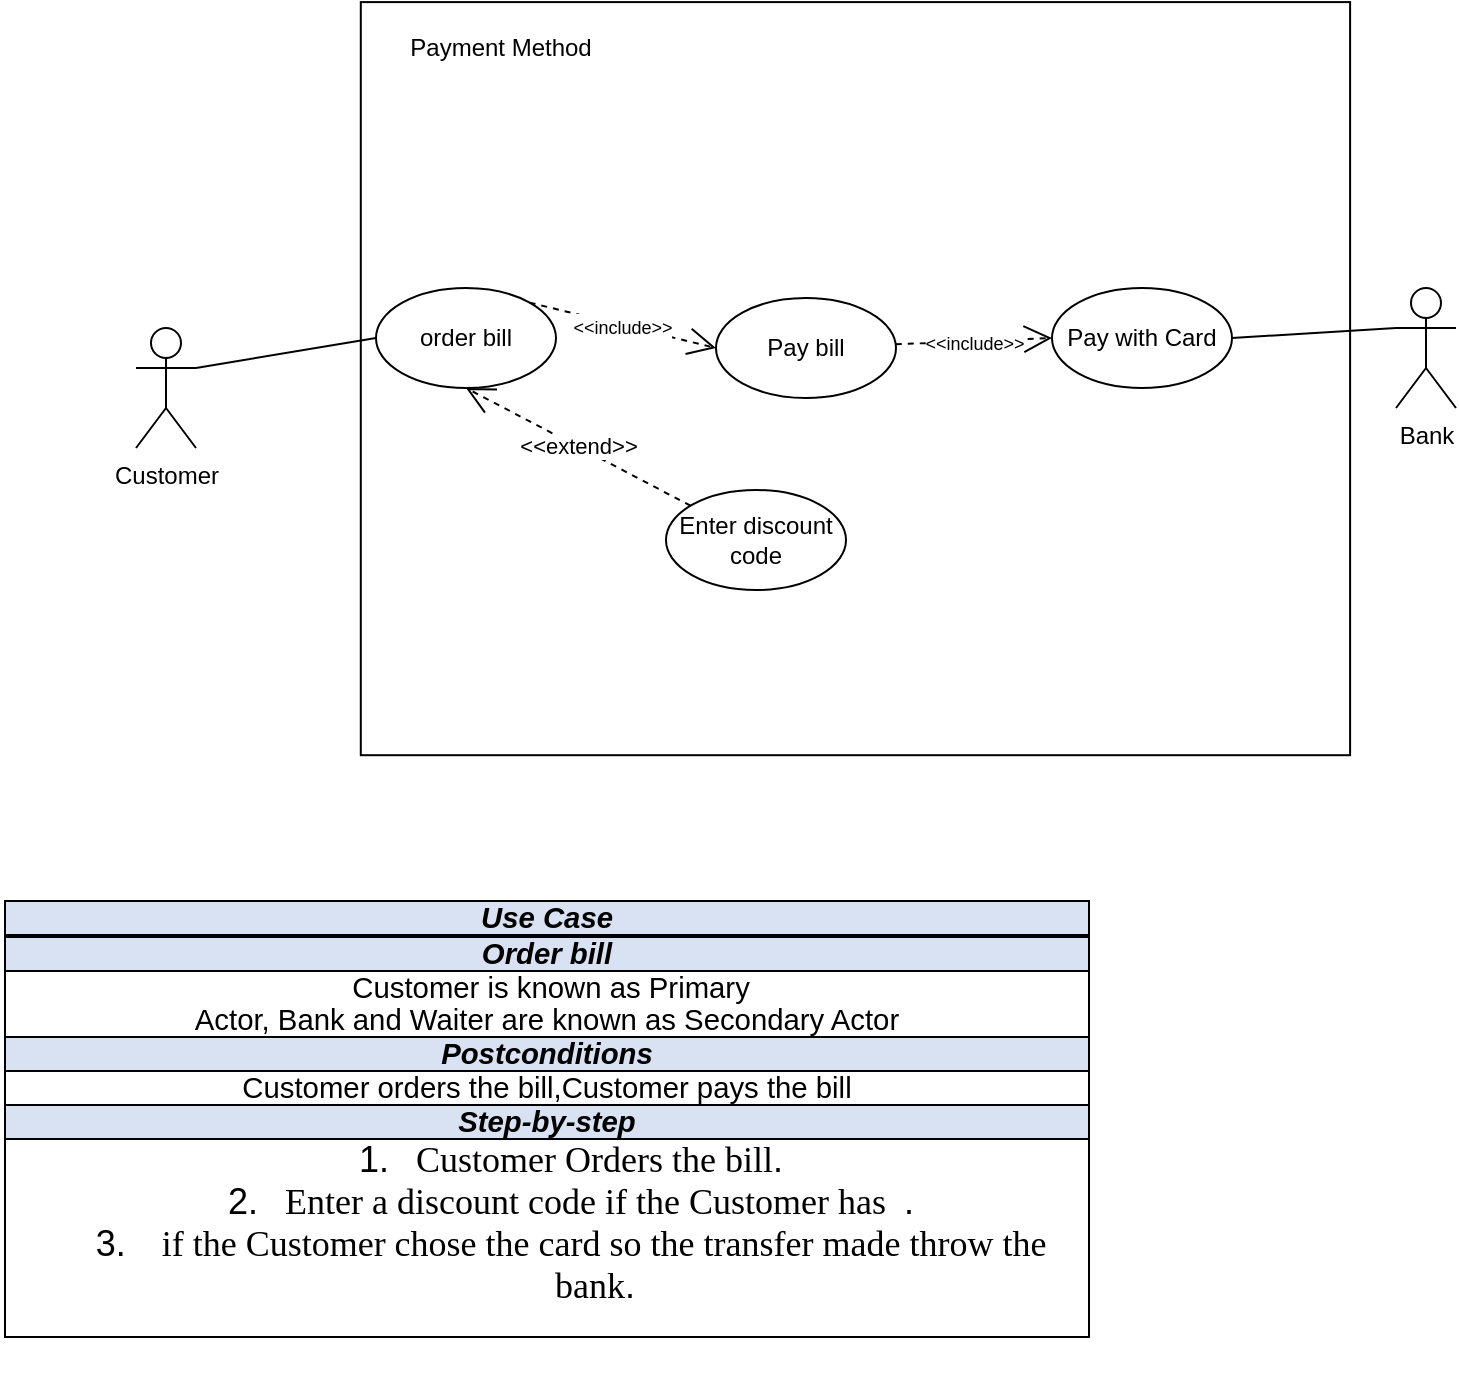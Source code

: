 <mxfile version="21.2.1" type="github">
  <diagram name="Page-1" id="zZSdgTXrnjZIJ1r0tGA3">
    <mxGraphModel dx="1151" dy="601" grid="1" gridSize="10" guides="1" tooltips="1" connect="1" arrows="1" fold="1" page="1" pageScale="1" pageWidth="827" pageHeight="1169" math="0" shadow="0">
      <root>
        <mxCell id="0" />
        <mxCell id="1" parent="0" />
        <mxCell id="e_jk6waJH4AeAOf97kMj-2" value="" style="rounded=0;whiteSpace=wrap;html=1;rotation=90;" parent="1" vertex="1">
          <mxGeometry x="281.45" y="118" width="376.55" height="494.65" as="geometry" />
        </mxCell>
        <mxCell id="e_jk6waJH4AeAOf97kMj-4" value="Payment Method" style="text;html=1;strokeColor=none;fillColor=none;align=center;verticalAlign=middle;whiteSpace=wrap;rounded=0;" parent="1" vertex="1">
          <mxGeometry x="240" y="185" width="105" height="30" as="geometry" />
        </mxCell>
        <mxCell id="e_jk6waJH4AeAOf97kMj-5" value="Customer" style="shape=umlActor;verticalLabelPosition=bottom;verticalAlign=top;html=1;outlineConnect=0;" parent="1" vertex="1">
          <mxGeometry x="110" y="340" width="30" height="60" as="geometry" />
        </mxCell>
        <mxCell id="e_jk6waJH4AeAOf97kMj-6" value="order bill" style="ellipse;whiteSpace=wrap;html=1;" parent="1" vertex="1">
          <mxGeometry x="230" y="320" width="90" height="50" as="geometry" />
        </mxCell>
        <mxCell id="e_jk6waJH4AeAOf97kMj-8" value="" style="endArrow=none;html=1;rounded=0;exitX=1;exitY=0.333;exitDx=0;exitDy=0;exitPerimeter=0;entryX=0;entryY=0.5;entryDx=0;entryDy=0;" parent="1" source="e_jk6waJH4AeAOf97kMj-5" target="e_jk6waJH4AeAOf97kMj-6" edge="1">
          <mxGeometry width="50" height="50" relative="1" as="geometry">
            <mxPoint x="440" y="460" as="sourcePoint" />
            <mxPoint x="490" y="410" as="targetPoint" />
          </mxGeometry>
        </mxCell>
        <mxCell id="e_jk6waJH4AeAOf97kMj-13" value="Pay bill" style="ellipse;whiteSpace=wrap;html=1;" parent="1" vertex="1">
          <mxGeometry x="400" y="325" width="90" height="50" as="geometry" />
        </mxCell>
        <mxCell id="e_jk6waJH4AeAOf97kMj-14" value="Enter discount code" style="ellipse;whiteSpace=wrap;html=1;" parent="1" vertex="1">
          <mxGeometry x="375" y="421" width="90" height="50" as="geometry" />
        </mxCell>
        <mxCell id="e_jk6waJH4AeAOf97kMj-17" value="&lt;font style=&quot;font-size: 9px;&quot;&gt;&amp;lt;&amp;lt;include&amp;gt;&amp;gt;&lt;/font&gt;" style="endArrow=open;endSize=12;dashed=1;html=1;rounded=0;exitX=1;exitY=0;exitDx=0;exitDy=0;entryX=0;entryY=0.5;entryDx=0;entryDy=0;" parent="1" source="e_jk6waJH4AeAOf97kMj-6" target="e_jk6waJH4AeAOf97kMj-13" edge="1">
          <mxGeometry width="160" relative="1" as="geometry">
            <mxPoint x="390" y="430" as="sourcePoint" />
            <mxPoint x="550" y="430" as="targetPoint" />
            <Array as="points" />
          </mxGeometry>
        </mxCell>
        <mxCell id="e_jk6waJH4AeAOf97kMj-19" value="&amp;lt;&amp;lt;extend&amp;gt;&amp;gt;" style="endArrow=open;endSize=12;dashed=1;html=1;rounded=0;entryX=0.5;entryY=1;entryDx=0;entryDy=0;" parent="1" source="e_jk6waJH4AeAOf97kMj-14" target="e_jk6waJH4AeAOf97kMj-6" edge="1">
          <mxGeometry width="160" relative="1" as="geometry">
            <mxPoint x="380" y="382" as="sourcePoint" />
            <mxPoint x="443" y="385" as="targetPoint" />
            <Array as="points" />
          </mxGeometry>
        </mxCell>
        <mxCell id="e_jk6waJH4AeAOf97kMj-24" value="Pay with Card" style="ellipse;whiteSpace=wrap;html=1;" parent="1" vertex="1">
          <mxGeometry x="568" y="320" width="90" height="50" as="geometry" />
        </mxCell>
        <mxCell id="e_jk6waJH4AeAOf97kMj-26" value="Bank" style="shape=umlActor;verticalLabelPosition=bottom;verticalAlign=top;html=1;outlineConnect=0;" parent="1" vertex="1">
          <mxGeometry x="740" y="320" width="30" height="60" as="geometry" />
        </mxCell>
        <mxCell id="e_jk6waJH4AeAOf97kMj-29" value="" style="endArrow=none;html=1;rounded=0;exitX=1;exitY=0.5;exitDx=0;exitDy=0;entryX=0;entryY=0.333;entryDx=0;entryDy=0;entryPerimeter=0;" parent="1" source="e_jk6waJH4AeAOf97kMj-24" target="e_jk6waJH4AeAOf97kMj-26" edge="1">
          <mxGeometry width="50" height="50" relative="1" as="geometry">
            <mxPoint x="630" y="244" as="sourcePoint" />
            <mxPoint x="760" y="246" as="targetPoint" />
          </mxGeometry>
        </mxCell>
        <mxCell id="RPhuABUe63ch3klv9fjq-2" value="&lt;table style=&quot;border-collapse: collapse; border: none;&quot; cellpadding=&quot;0&quot; cellspacing=&quot;0&quot; border=&quot;1&quot; class=&quot;MsoTableGrid&quot;&gt;&lt;tbody&gt;&lt;tr&gt;&lt;td style=&quot;width: 453.1pt; border: 1pt solid windowtext; background: rgb(217, 226, 243); padding: 0cm 5.4pt;&quot; valign=&quot;top&quot; width=&quot;604&quot;&gt;&lt;p style=&quot;margin: 0cm; line-height: normal; font-size: 11pt; font-family: Calibri, sans-serif;&quot; class=&quot;MsoNormal&quot;&gt;&lt;b&gt;&lt;i&gt;Use Case&lt;/i&gt;&lt;/b&gt;&lt;b&gt;&lt;i&gt;&lt;span lang=&quot;EN-US&quot;&gt;&lt;/span&gt;&lt;/i&gt;&lt;/b&gt;&lt;/p&gt;&lt;/td&gt;&lt;/tr&gt;&lt;tr&gt;&lt;td style=&quot;width: 453.1pt; border-right: 1pt solid windowtext; border-bottom: 1pt solid windowtext; border-left: 1pt solid windowtext; border-image: initial; border-top: none; padding: 0cm 5.4pt;&quot; valign=&quot;top&quot; width=&quot;604&quot;&gt;&lt;p style=&quot;margin: 0cm; line-height: normal; font-size: 11pt; font-family: Calibri, sans-serif;&quot; class=&quot;MsoNormal&quot;&gt;&lt;/p&gt;&lt;/td&gt;&lt;/tr&gt;&lt;tr&gt;&lt;td style=&quot;width: 453.1pt; border-right: 1pt solid windowtext; border-bottom: 1pt solid windowtext; border-left: 1pt solid windowtext; border-image: initial; border-top: none; background: rgb(217, 226, 243); padding: 0cm 5.4pt;&quot; valign=&quot;top&quot; width=&quot;604&quot;&gt;&lt;p style=&quot;margin: 0cm; line-height: normal; font-size: 11pt; font-family: Calibri, sans-serif;&quot; class=&quot;MsoNormal&quot;&gt;&lt;b&gt;&lt;i&gt;&lt;span lang=&quot;EN-US&quot;&gt;Order bill&lt;/span&gt;&lt;/i&gt;&lt;/b&gt;&lt;/p&gt;&lt;/td&gt;&lt;/tr&gt;&lt;tr&gt;&lt;td style=&quot;width: 453.1pt; border-right: 1pt solid windowtext; border-bottom: 1pt solid windowtext; border-left: 1pt solid windowtext; border-image: initial; border-top: none; padding: 0cm 5.4pt;&quot; valign=&quot;top&quot; width=&quot;604&quot;&gt;&lt;p style=&quot;margin: 0cm; line-height: normal; font-size: 11pt; font-family: Calibri, sans-serif;&quot; class=&quot;MsoNormal&quot;&gt;&lt;span lang=&quot;EN-US&quot;&gt;&amp;nbsp;Customer is known as Primary&lt;/span&gt;&lt;/p&gt;&lt;p style=&quot;margin: 0cm; line-height: normal; font-size: 11pt; font-family: Calibri, sans-serif;&quot; class=&quot;MsoNormal&quot;&gt;&lt;span lang=&quot;EN-US&quot;&gt;Actor, Bank and Waiter are known as Secondary Actor&lt;/span&gt;&lt;/p&gt;&lt;/td&gt;&lt;/tr&gt;&lt;tr&gt;&lt;td style=&quot;width: 453.1pt; border-right: 1pt solid windowtext; border-bottom: 1pt solid windowtext; border-left: 1pt solid windowtext; border-image: initial; border-top: none; background: rgb(217, 226, 243); padding: 0cm 5.4pt;&quot; valign=&quot;top&quot; width=&quot;604&quot;&gt;&lt;p style=&quot;margin: 0cm; line-height: normal; font-size: 11pt; font-family: Calibri, sans-serif;&quot; class=&quot;MsoNormal&quot;&gt;&lt;b&gt;&lt;i&gt;&lt;span lang=&quot;EN-US&quot;&gt;Postconditions&lt;/span&gt;&lt;/i&gt;&lt;/b&gt;&lt;b&gt;&lt;i&gt;&lt;span lang=&quot;EN-US&quot;&gt;&lt;/span&gt;&lt;/i&gt;&lt;/b&gt;&lt;/p&gt;&lt;/td&gt;&lt;/tr&gt;&lt;tr&gt;&lt;td style=&quot;width: 453.1pt; border-right: 1pt solid windowtext; border-bottom: 1pt solid windowtext; border-left: 1pt solid windowtext; border-image: initial; border-top: none; padding: 0cm 5.4pt;&quot; valign=&quot;top&quot; width=&quot;604&quot;&gt;&lt;p style=&quot;margin: 0cm; line-height: normal; font-size: 11pt; font-family: Calibri, sans-serif;&quot; class=&quot;MsoNormal&quot;&gt;&lt;span style=&quot;font-size: 11pt; background-color: initial;&quot;&gt;Customer orders the bill,Customer pays the bill&lt;/span&gt;&lt;br&gt;&lt;/p&gt;&lt;/td&gt;&lt;/tr&gt;&lt;tr&gt;&lt;td style=&quot;width: 453.1pt; border-right: 1pt solid windowtext; border-bottom: 1pt solid windowtext; border-left: 1pt solid windowtext; border-image: initial; border-top: none; background: rgb(217, 226, 243); padding: 0cm 5.4pt;&quot; valign=&quot;top&quot; width=&quot;604&quot;&gt;&lt;p style=&quot;margin: 0cm; line-height: normal; font-size: 11pt; font-family: Calibri, sans-serif;&quot; class=&quot;MsoNormal&quot;&gt;&lt;b&gt;&lt;i&gt;&lt;span lang=&quot;EN-US&quot;&gt;Step-by-step&lt;/span&gt;&lt;/i&gt;&lt;/b&gt;&lt;b&gt;&lt;i&gt;&lt;span lang=&quot;EN-US&quot;&gt;&lt;/span&gt;&lt;/i&gt;&lt;/b&gt;&lt;/p&gt;&lt;/td&gt;&lt;/tr&gt;&lt;tr&gt;&lt;td style=&quot;width: 453.1pt; border-right: 1pt solid windowtext; border-bottom: 1pt solid windowtext; border-left: 1pt solid windowtext; border-image: initial; border-top: none; padding: 0cm 5.4pt;&quot; valign=&quot;top&quot; width=&quot;604&quot;&gt;&lt;p style=&quot;margin: 0cm 0cm 0cm 36pt; line-height: normal; font-family: Calibri, sans-serif; text-indent: -18pt;&quot; class=&quot;MsoListParagraphCxSpFirst&quot;&gt;&lt;font style=&quot;font-size: 18px;&quot;&gt;&lt;span style=&quot;&quot; lang=&quot;EN-US&quot;&gt;1.&lt;span style=&quot;font-variant-numeric: normal; font-variant-east-asian: normal; font-variant-alternates: normal; font-kerning: auto; font-optical-sizing: auto; font-feature-settings: normal; font-variation-settings: normal; font-stretch: normal; line-height: normal; font-family: &amp;quot;Times New Roman&amp;quot;;&quot;&gt;&amp;nbsp; &amp;nbsp;Customer&amp;nbsp;&lt;/span&gt;&lt;span style=&quot;font-variant-numeric: normal; font-variant-east-asian: normal; font-variant-alternates: normal; font-kerning: auto; font-optical-sizing: auto; font-feature-settings: normal; font-variation-settings: normal; font-stretch: normal; line-height: normal; font-family: &amp;quot;Times New Roman&amp;quot;;&quot;&gt;&lt;font style=&quot;&quot;&gt;Orders the bill&lt;/font&gt;&lt;/span&gt;&lt;/span&gt;&lt;span style=&quot;&quot; lang=&quot;EN-US&quot;&gt;.&lt;/span&gt;&lt;/font&gt;&lt;/p&gt;&lt;p style=&quot;margin: 0cm 0cm 0cm 36pt; line-height: normal; font-family: Calibri, sans-serif; text-indent: -18pt;&quot; class=&quot;MsoListParagraphCxSpMiddle&quot;&gt;&lt;font style=&quot;font-size: 18px;&quot;&gt;&lt;span style=&quot;&quot; lang=&quot;EN-US&quot;&gt;2.&lt;span style=&quot;font-variant-numeric: normal; font-variant-east-asian: normal; font-variant-alternates: normal; font-kerning: auto; font-optical-sizing: auto; font-feature-settings: normal; font-variation-settings: normal; font-stretch: normal; line-height: normal; font-family: &amp;quot;Times New Roman&amp;quot;;&quot;&gt;&amp;nbsp; &amp;nbsp;Enter a discount code if the Customer has&amp;nbsp;&amp;nbsp;&lt;/span&gt;&lt;/span&gt;&lt;span style=&quot;&quot; lang=&quot;EN-US&quot;&gt;.&lt;/span&gt;&lt;/font&gt;&lt;/p&gt;&lt;p style=&quot;margin: 0cm 0cm 0cm 36pt; line-height: normal; font-family: Calibri, sans-serif; text-indent: -18pt;&quot; class=&quot;MsoListParagraphCxSpMiddle&quot;&gt;&lt;span style=&quot;font-size: 18px; text-indent: -18pt; background-color: initial;&quot; lang=&quot;EN-US&quot;&gt;3.&lt;span style=&quot;font-variant-numeric: normal; font-variant-east-asian: normal; font-variant-alternates: normal; font-kerning: auto; font-optical-sizing: auto; font-feature-settings: normal; font-variation-settings: normal; font-stretch: normal; line-height: normal; font-family: &amp;quot;Times New Roman&amp;quot;;&quot;&gt;&amp;nbsp; &amp;nbsp; if the Customer chose the card so the transfer made throw the bank&lt;/span&gt;&lt;/span&gt;&lt;span style=&quot;font-size: 18px; text-indent: -18pt; background-color: initial;&quot; lang=&quot;EN-US&quot;&gt;.&lt;/span&gt;&lt;br&gt;&lt;/p&gt;&lt;p style=&quot;margin: 0cm 0cm 0cm 36pt; line-height: normal; font-family: Calibri, sans-serif; text-indent: -18pt;&quot; class=&quot;MsoListParagraphCxSpMiddle&quot;&gt;&lt;br&gt;&lt;/p&gt;&lt;/td&gt;&lt;/tr&gt;&lt;/tbody&gt;&lt;/table&gt;" style="text;html=1;strokeColor=none;fillColor=none;align=center;verticalAlign=middle;whiteSpace=wrap;rounded=0;" parent="1" vertex="1">
          <mxGeometry x="42.5" y="600" width="545" height="270" as="geometry" />
        </mxCell>
        <mxCell id="RPhuABUe63ch3klv9fjq-5" value="&lt;font style=&quot;font-size: 9px;&quot;&gt;&amp;lt;&amp;lt;include&amp;gt;&amp;gt;&lt;/font&gt;" style="endArrow=open;endSize=12;dashed=1;html=1;rounded=0;entryX=0;entryY=0.5;entryDx=0;entryDy=0;" parent="1" source="e_jk6waJH4AeAOf97kMj-13" target="e_jk6waJH4AeAOf97kMj-24" edge="1">
          <mxGeometry width="160" relative="1" as="geometry">
            <mxPoint x="332" y="354" as="sourcePoint" />
            <mxPoint x="550.0" y="349" as="targetPoint" />
            <Array as="points" />
          </mxGeometry>
        </mxCell>
      </root>
    </mxGraphModel>
  </diagram>
</mxfile>
